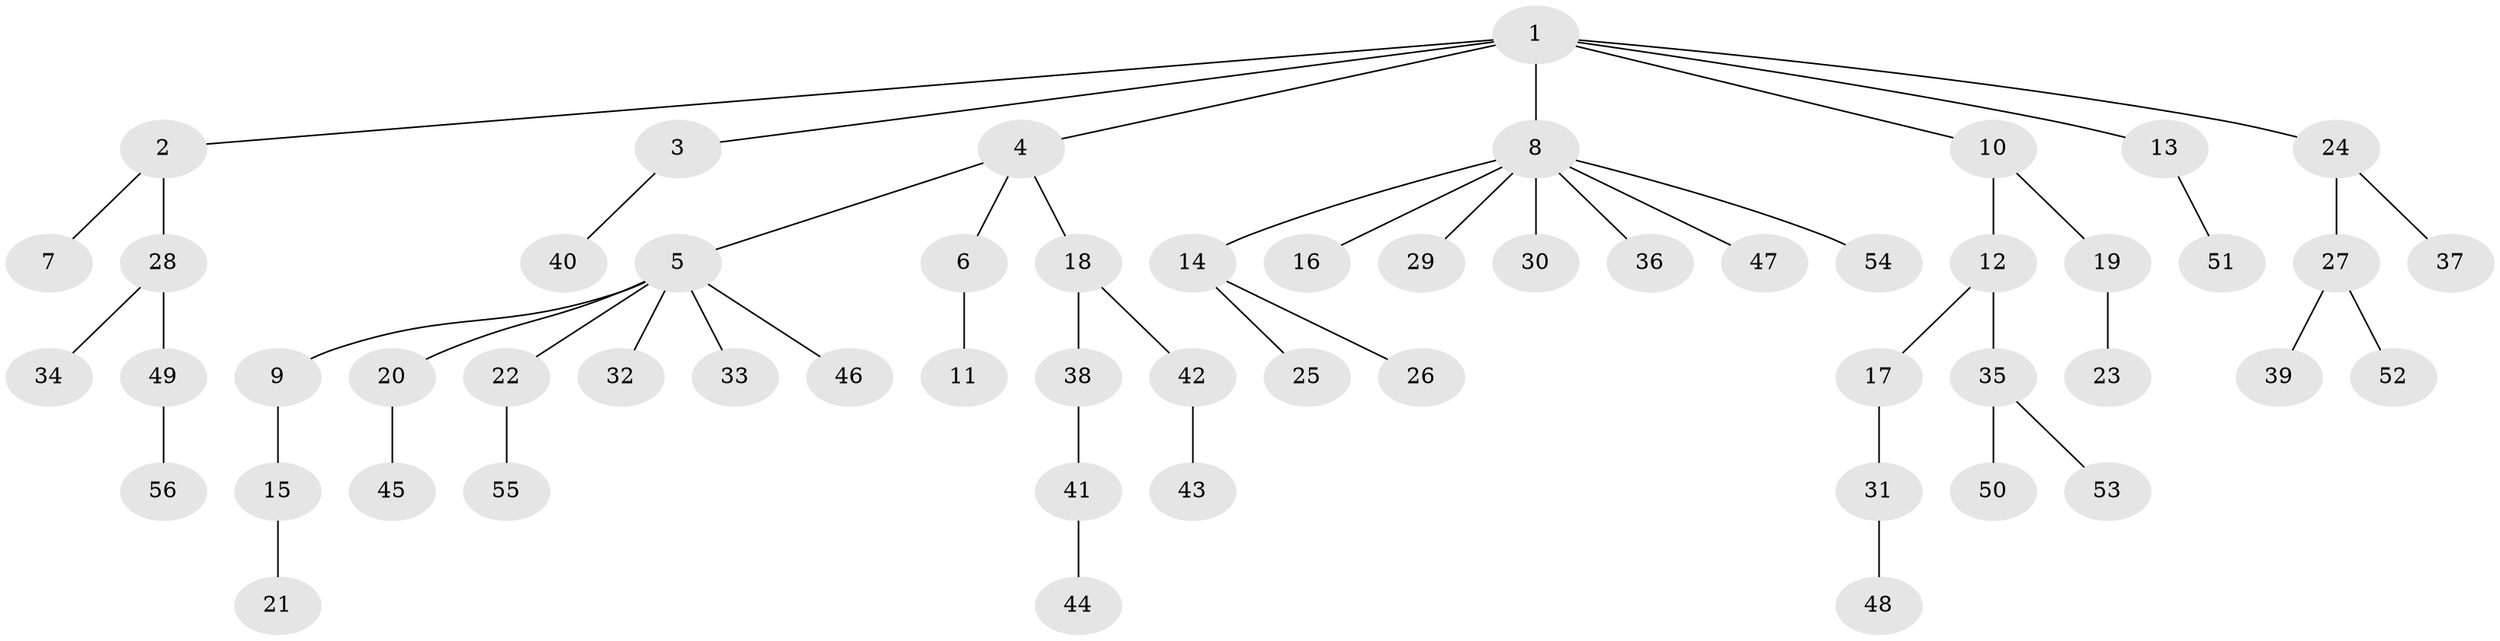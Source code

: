 // Generated by graph-tools (version 1.1) at 2025/50/03/09/25 03:50:23]
// undirected, 56 vertices, 55 edges
graph export_dot {
graph [start="1"]
  node [color=gray90,style=filled];
  1;
  2;
  3;
  4;
  5;
  6;
  7;
  8;
  9;
  10;
  11;
  12;
  13;
  14;
  15;
  16;
  17;
  18;
  19;
  20;
  21;
  22;
  23;
  24;
  25;
  26;
  27;
  28;
  29;
  30;
  31;
  32;
  33;
  34;
  35;
  36;
  37;
  38;
  39;
  40;
  41;
  42;
  43;
  44;
  45;
  46;
  47;
  48;
  49;
  50;
  51;
  52;
  53;
  54;
  55;
  56;
  1 -- 2;
  1 -- 3;
  1 -- 4;
  1 -- 8;
  1 -- 10;
  1 -- 13;
  1 -- 24;
  2 -- 7;
  2 -- 28;
  3 -- 40;
  4 -- 5;
  4 -- 6;
  4 -- 18;
  5 -- 9;
  5 -- 20;
  5 -- 22;
  5 -- 32;
  5 -- 33;
  5 -- 46;
  6 -- 11;
  8 -- 14;
  8 -- 16;
  8 -- 29;
  8 -- 30;
  8 -- 36;
  8 -- 47;
  8 -- 54;
  9 -- 15;
  10 -- 12;
  10 -- 19;
  12 -- 17;
  12 -- 35;
  13 -- 51;
  14 -- 25;
  14 -- 26;
  15 -- 21;
  17 -- 31;
  18 -- 38;
  18 -- 42;
  19 -- 23;
  20 -- 45;
  22 -- 55;
  24 -- 27;
  24 -- 37;
  27 -- 39;
  27 -- 52;
  28 -- 34;
  28 -- 49;
  31 -- 48;
  35 -- 50;
  35 -- 53;
  38 -- 41;
  41 -- 44;
  42 -- 43;
  49 -- 56;
}
